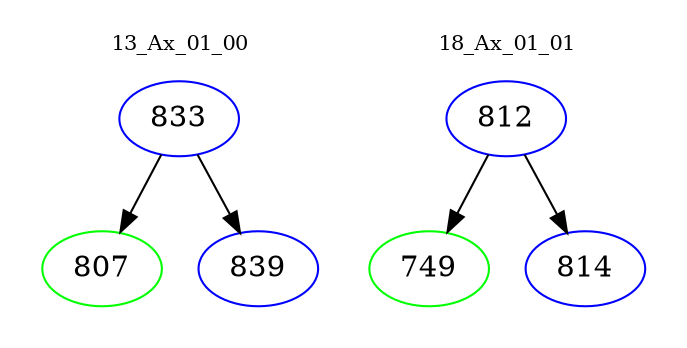 digraph{
subgraph cluster_0 {
color = white
label = "13_Ax_01_00";
fontsize=10;
T0_833 [label="833", color="blue"]
T0_833 -> T0_807 [color="black"]
T0_807 [label="807", color="green"]
T0_833 -> T0_839 [color="black"]
T0_839 [label="839", color="blue"]
}
subgraph cluster_1 {
color = white
label = "18_Ax_01_01";
fontsize=10;
T1_812 [label="812", color="blue"]
T1_812 -> T1_749 [color="black"]
T1_749 [label="749", color="green"]
T1_812 -> T1_814 [color="black"]
T1_814 [label="814", color="blue"]
}
}
